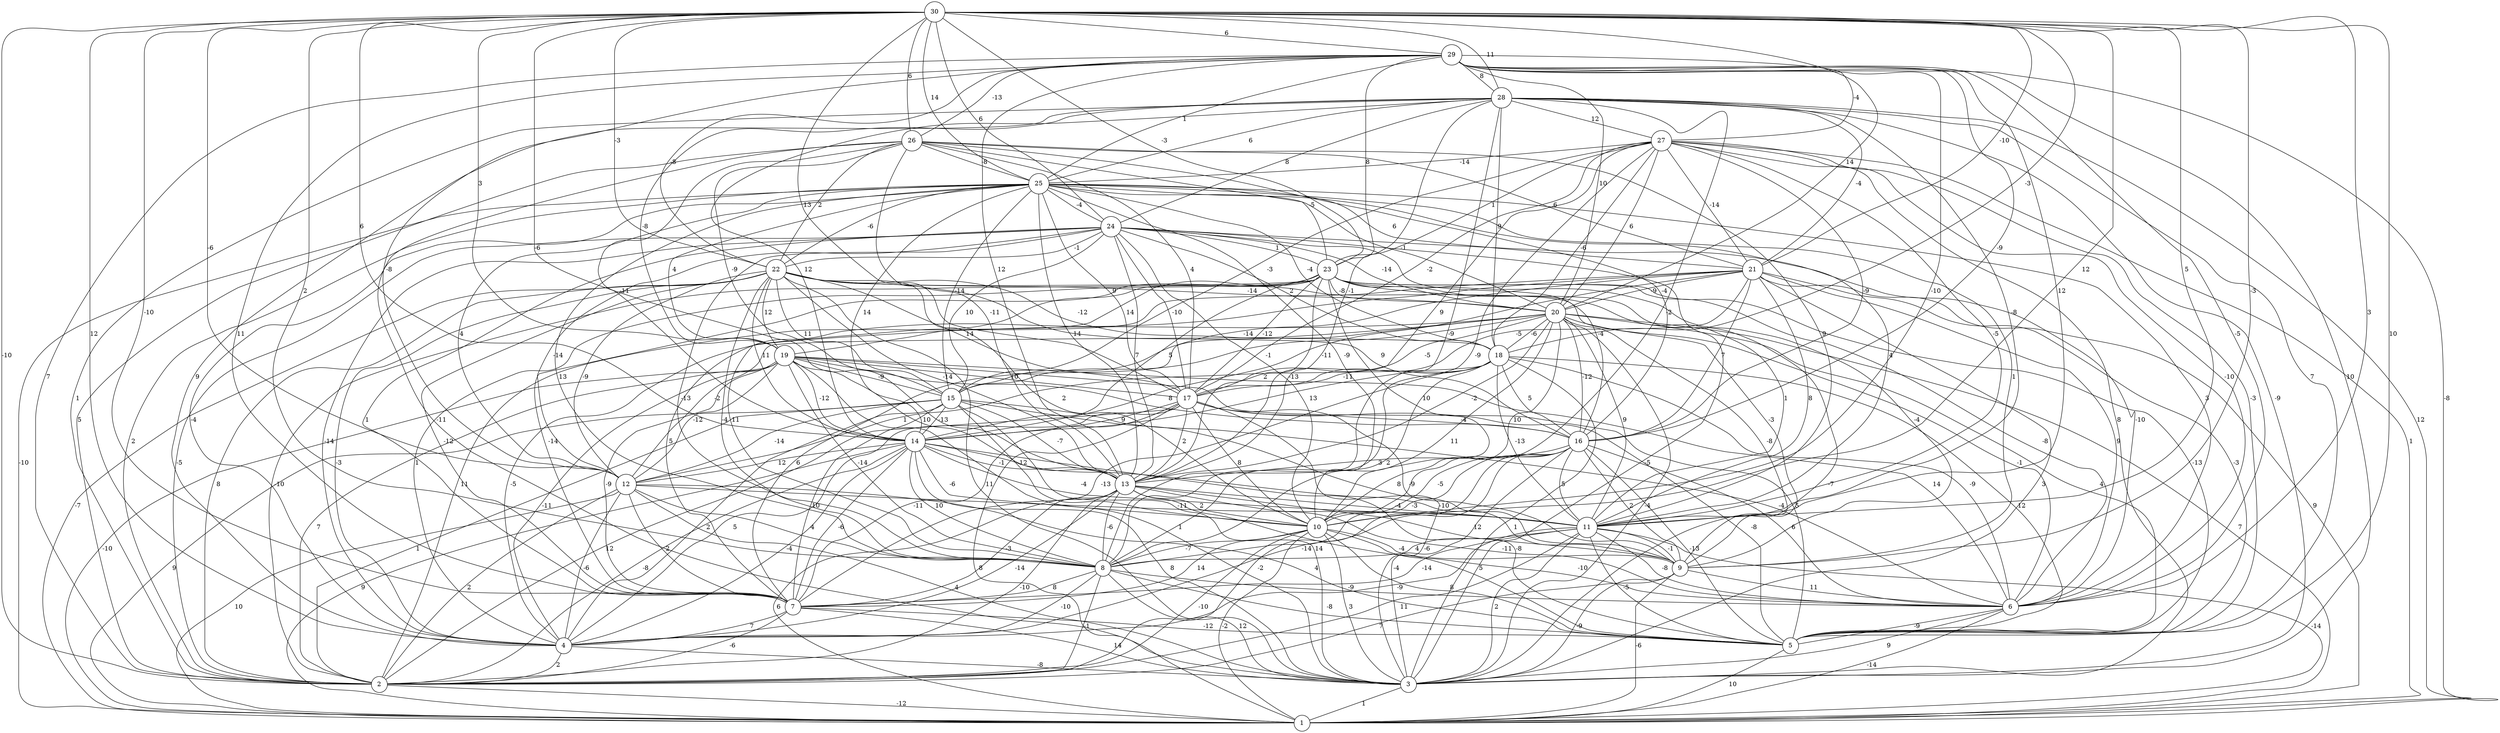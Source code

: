 graph { 
	 fontname="Helvetica,Arial,sans-serif" 
	 node [shape = circle]; 
	 30 -- 2 [label = "-10"];
	 30 -- 4 [label = "12"];
	 30 -- 5 [label = "10"];
	 30 -- 6 [label = "3"];
	 30 -- 7 [label = "-10"];
	 30 -- 8 [label = "2"];
	 30 -- 9 [label = "-3"];
	 30 -- 10 [label = "12"];
	 30 -- 11 [label = "5"];
	 30 -- 12 [label = "-6"];
	 30 -- 13 [label = "-6"];
	 30 -- 14 [label = "6"];
	 30 -- 17 [label = "13"];
	 30 -- 18 [label = "-3"];
	 30 -- 19 [label = "3"];
	 30 -- 20 [label = "14"];
	 30 -- 21 [label = "-10"];
	 30 -- 22 [label = "-3"];
	 30 -- 23 [label = "-3"];
	 30 -- 24 [label = "6"];
	 30 -- 25 [label = "14"];
	 30 -- 26 [label = "6"];
	 30 -- 28 [label = "11"];
	 30 -- 29 [label = "6"];
	 29 -- 1 [label = "-8"];
	 29 -- 2 [label = "7"];
	 29 -- 3 [label = "10"];
	 29 -- 6 [label = "-5"];
	 29 -- 7 [label = "11"];
	 29 -- 10 [label = "-10"];
	 29 -- 11 [label = "12"];
	 29 -- 12 [label = "-8"];
	 29 -- 13 [label = "12"];
	 29 -- 16 [label = "-9"];
	 29 -- 20 [label = "10"];
	 29 -- 22 [label = "-8"];
	 29 -- 23 [label = "8"];
	 29 -- 25 [label = "1"];
	 29 -- 26 [label = "-13"];
	 29 -- 27 [label = "-4"];
	 29 -- 28 [label = "8"];
	 28 -- 1 [label = "12"];
	 28 -- 2 [label = "1"];
	 28 -- 3 [label = "-9"];
	 28 -- 4 [label = "9"];
	 28 -- 5 [label = "7"];
	 28 -- 8 [label = "-9"];
	 28 -- 10 [label = "-2"];
	 28 -- 11 [label = "-8"];
	 28 -- 13 [label = "-1"];
	 28 -- 14 [label = "12"];
	 28 -- 18 [label = "9"];
	 28 -- 19 [label = "-8"];
	 28 -- 21 [label = "-4"];
	 28 -- 24 [label = "8"];
	 28 -- 25 [label = "6"];
	 28 -- 27 [label = "12"];
	 27 -- 1 [label = "1"];
	 27 -- 3 [label = "8"];
	 27 -- 5 [label = "-3"];
	 27 -- 6 [label = "-10"];
	 27 -- 8 [label = "-9"];
	 27 -- 11 [label = "-5"];
	 27 -- 13 [label = "9"];
	 27 -- 15 [label = "-3"];
	 27 -- 16 [label = "-9"];
	 27 -- 17 [label = "-2"];
	 27 -- 18 [label = "-6"];
	 27 -- 20 [label = "6"];
	 27 -- 21 [label = "-14"];
	 27 -- 23 [label = "1"];
	 27 -- 25 [label = "-14"];
	 26 -- 2 [label = "5"];
	 26 -- 3 [label = "-11"];
	 26 -- 11 [label = "9"];
	 26 -- 13 [label = "-11"];
	 26 -- 14 [label = "-11"];
	 26 -- 15 [label = "-9"];
	 26 -- 16 [label = "-4"];
	 26 -- 17 [label = "4"];
	 26 -- 21 [label = "6"];
	 26 -- 22 [label = "2"];
	 26 -- 23 [label = "-5"];
	 26 -- 25 [label = "-8"];
	 25 -- 1 [label = "-10"];
	 25 -- 2 [label = "2"];
	 25 -- 4 [label = "-4"];
	 25 -- 6 [label = "3"];
	 25 -- 8 [label = "13"];
	 25 -- 9 [label = "1"];
	 25 -- 10 [label = "-9"];
	 25 -- 11 [label = "4"];
	 25 -- 12 [label = "4"];
	 25 -- 13 [label = "14"];
	 25 -- 14 [label = "14"];
	 25 -- 15 [label = "-14"];
	 25 -- 17 [label = "9"];
	 25 -- 18 [label = "-4"];
	 25 -- 19 [label = "4"];
	 25 -- 20 [label = "-1"];
	 25 -- 21 [label = "6"];
	 25 -- 22 [label = "-6"];
	 25 -- 24 [label = "-4"];
	 24 -- 2 [label = "-5"];
	 24 -- 3 [label = "-5"];
	 24 -- 4 [label = "-14"];
	 24 -- 6 [label = "-10"];
	 24 -- 7 [label = "1"];
	 24 -- 8 [label = "-13"];
	 24 -- 10 [label = "-13"];
	 24 -- 12 [label = "-14"];
	 24 -- 13 [label = "7"];
	 24 -- 15 [label = "10"];
	 24 -- 16 [label = "-4"];
	 24 -- 17 [label = "-10"];
	 24 -- 18 [label = "2"];
	 24 -- 20 [label = "-14"];
	 24 -- 22 [label = "-1"];
	 24 -- 23 [label = "1"];
	 23 -- 2 [label = "-10"];
	 23 -- 3 [label = "-7"];
	 23 -- 4 [label = "1"];
	 23 -- 5 [label = "-13"];
	 23 -- 6 [label = "-8"];
	 23 -- 7 [label = "-14"];
	 23 -- 8 [label = "11"];
	 23 -- 9 [label = "-4"];
	 23 -- 10 [label = "10"];
	 23 -- 11 [label = "1"];
	 23 -- 13 [label = "2"];
	 23 -- 14 [label = "5"];
	 23 -- 17 [label = "-12"];
	 23 -- 19 [label = "14"];
	 23 -- 20 [label = "-8"];
	 22 -- 1 [label = "-7"];
	 22 -- 2 [label = "8"];
	 22 -- 3 [label = "11"];
	 22 -- 4 [label = "-3"];
	 22 -- 7 [label = "-12"];
	 22 -- 8 [label = "-4"];
	 22 -- 9 [label = "-3"];
	 22 -- 10 [label = "2"];
	 22 -- 12 [label = "-9"];
	 22 -- 13 [label = "-14"];
	 22 -- 14 [label = "11"];
	 22 -- 15 [label = "11"];
	 22 -- 16 [label = "9"];
	 22 -- 17 [label = "14"];
	 22 -- 18 [label = "-12"];
	 22 -- 19 [label = "12"];
	 22 -- 20 [label = "-14"];
	 21 -- 1 [label = "9"];
	 21 -- 2 [label = "11"];
	 21 -- 3 [label = "3"];
	 21 -- 5 [label = "-3"];
	 21 -- 6 [label = "9"];
	 21 -- 7 [label = "5"];
	 21 -- 11 [label = "8"];
	 21 -- 14 [label = "-11"];
	 21 -- 15 [label = "-14"];
	 21 -- 16 [label = "7"];
	 21 -- 17 [label = "-5"];
	 21 -- 20 [label = "-9"];
	 20 -- 1 [label = "7"];
	 20 -- 3 [label = "-4"];
	 20 -- 4 [label = "-5"];
	 20 -- 5 [label = "4"];
	 20 -- 6 [label = "-1"];
	 20 -- 7 [label = "6"];
	 20 -- 8 [label = "11"];
	 20 -- 9 [label = "-8"];
	 20 -- 10 [label = "10"];
	 20 -- 11 [label = "9"];
	 20 -- 12 [label = "-2"];
	 20 -- 13 [label = "-2"];
	 20 -- 15 [label = "-1"];
	 20 -- 16 [label = "-12"];
	 20 -- 17 [label = "-5"];
	 20 -- 18 [label = "-6"];
	 19 -- 1 [label = "-10"];
	 19 -- 2 [label = "7"];
	 19 -- 3 [label = "1"];
	 19 -- 4 [label = "-11"];
	 19 -- 5 [label = "5"];
	 19 -- 6 [label = "14"];
	 19 -- 7 [label = "-9"];
	 19 -- 8 [label = "-14"];
	 19 -- 12 [label = "-12"];
	 19 -- 13 [label = "10"];
	 19 -- 14 [label = "-12"];
	 19 -- 15 [label = "-9"];
	 19 -- 16 [label = "8"];
	 19 -- 17 [label = "10"];
	 18 -- 3 [label = "1"];
	 18 -- 5 [label = "12"];
	 18 -- 6 [label = "-9"];
	 18 -- 7 [label = "-13"];
	 18 -- 8 [label = "2"];
	 18 -- 11 [label = "-13"];
	 18 -- 12 [label = "1"];
	 18 -- 14 [label = "13"];
	 18 -- 16 [label = "5"];
	 18 -- 17 [label = "-11"];
	 17 -- 1 [label = "8"];
	 17 -- 2 [label = "12"];
	 17 -- 3 [label = "-6"];
	 17 -- 4 [label = "5"];
	 17 -- 5 [label = "-8"];
	 17 -- 7 [label = "-11"];
	 17 -- 9 [label = "-9"];
	 17 -- 10 [label = "8"];
	 17 -- 13 [label = "2"];
	 17 -- 14 [label = "9"];
	 17 -- 16 [label = "-4"];
	 16 -- 2 [label = "-2"];
	 16 -- 3 [label = "-4"];
	 16 -- 4 [label = "-14"];
	 16 -- 5 [label = "-13"];
	 16 -- 6 [label = "6"];
	 16 -- 8 [label = "-3"];
	 16 -- 9 [label = "2"];
	 16 -- 10 [label = "-5"];
	 16 -- 11 [label = "5"];
	 16 -- 13 [label = "3"];
	 15 -- 1 [label = "9"];
	 15 -- 2 [label = "1"];
	 15 -- 3 [label = "14"];
	 15 -- 4 [label = "2"];
	 15 -- 6 [label = "-4"];
	 15 -- 7 [label = "10"];
	 15 -- 9 [label = "8"];
	 15 -- 10 [label = "12"];
	 15 -- 12 [label = "-14"];
	 15 -- 13 [label = "-7"];
	 15 -- 14 [label = "-13"];
	 14 -- 1 [label = "9"];
	 14 -- 2 [label = "-8"];
	 14 -- 3 [label = "8"];
	 14 -- 4 [label = "-4"];
	 14 -- 5 [label = "-8"];
	 14 -- 7 [label = "-6"];
	 14 -- 8 [label = "10"];
	 14 -- 9 [label = "-10"];
	 14 -- 10 [label = "-6"];
	 14 -- 11 [label = "-4"];
	 14 -- 12 [label = "12"];
	 14 -- 13 [label = "-1"];
	 13 -- 1 [label = "6"];
	 13 -- 2 [label = "-10"];
	 13 -- 4 [label = "-14"];
	 13 -- 5 [label = "5"];
	 13 -- 6 [label = "-11"];
	 13 -- 7 [label = "-3"];
	 13 -- 8 [label = "-6"];
	 13 -- 9 [label = "12"];
	 13 -- 10 [label = "2"];
	 13 -- 11 [label = "-4"];
	 12 -- 1 [label = "10"];
	 12 -- 2 [label = "2"];
	 12 -- 3 [label = "4"];
	 12 -- 4 [label = "-6"];
	 12 -- 5 [label = "4"];
	 12 -- 7 [label = "2"];
	 12 -- 8 [label = "4"];
	 12 -- 11 [label = "-11"];
	 11 -- 1 [label = "-14"];
	 11 -- 2 [label = "11"];
	 11 -- 3 [label = "2"];
	 11 -- 4 [label = "-9"];
	 11 -- 5 [label = "-5"];
	 11 -- 6 [label = "-8"];
	 11 -- 7 [label = "-14"];
	 11 -- 8 [label = "4"];
	 11 -- 9 [label = "-1"];
	 10 -- 1 [label = "-2"];
	 10 -- 2 [label = "-10"];
	 10 -- 3 [label = "3"];
	 10 -- 5 [label = "8"];
	 10 -- 6 [label = "-10"];
	 10 -- 7 [label = "14"];
	 10 -- 8 [label = "-7"];
	 10 -- 9 [label = "-4"];
	 9 -- 1 [label = "-6"];
	 9 -- 2 [label = "7"];
	 9 -- 3 [label = "-9"];
	 9 -- 6 [label = "11"];
	 8 -- 2 [label = "-1"];
	 8 -- 3 [label = "12"];
	 8 -- 4 [label = "-10"];
	 8 -- 5 [label = "-8"];
	 8 -- 6 [label = "-9"];
	 8 -- 7 [label = "8"];
	 7 -- 2 [label = "-6"];
	 7 -- 3 [label = "14"];
	 7 -- 4 [label = "7"];
	 7 -- 5 [label = "-12"];
	 6 -- 1 [label = "-14"];
	 6 -- 3 [label = "9"];
	 6 -- 5 [label = "-9"];
	 5 -- 1 [label = "10"];
	 4 -- 2 [label = "2"];
	 4 -- 3 [label = "-8"];
	 3 -- 1 [label = "1"];
	 2 -- 1 [label = "-12"];
	 1;
	 2;
	 3;
	 4;
	 5;
	 6;
	 7;
	 8;
	 9;
	 10;
	 11;
	 12;
	 13;
	 14;
	 15;
	 16;
	 17;
	 18;
	 19;
	 20;
	 21;
	 22;
	 23;
	 24;
	 25;
	 26;
	 27;
	 28;
	 29;
	 30;
}
